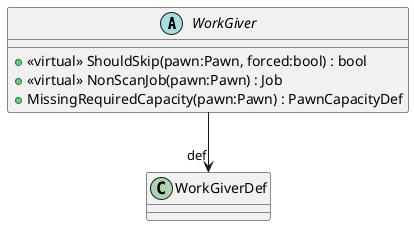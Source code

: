 @startuml
abstract class WorkGiver {
    + <<virtual>> ShouldSkip(pawn:Pawn, forced:bool) : bool
    + <<virtual>> NonScanJob(pawn:Pawn) : Job
    + MissingRequiredCapacity(pawn:Pawn) : PawnCapacityDef
}
WorkGiver --> "def" WorkGiverDef
@enduml

